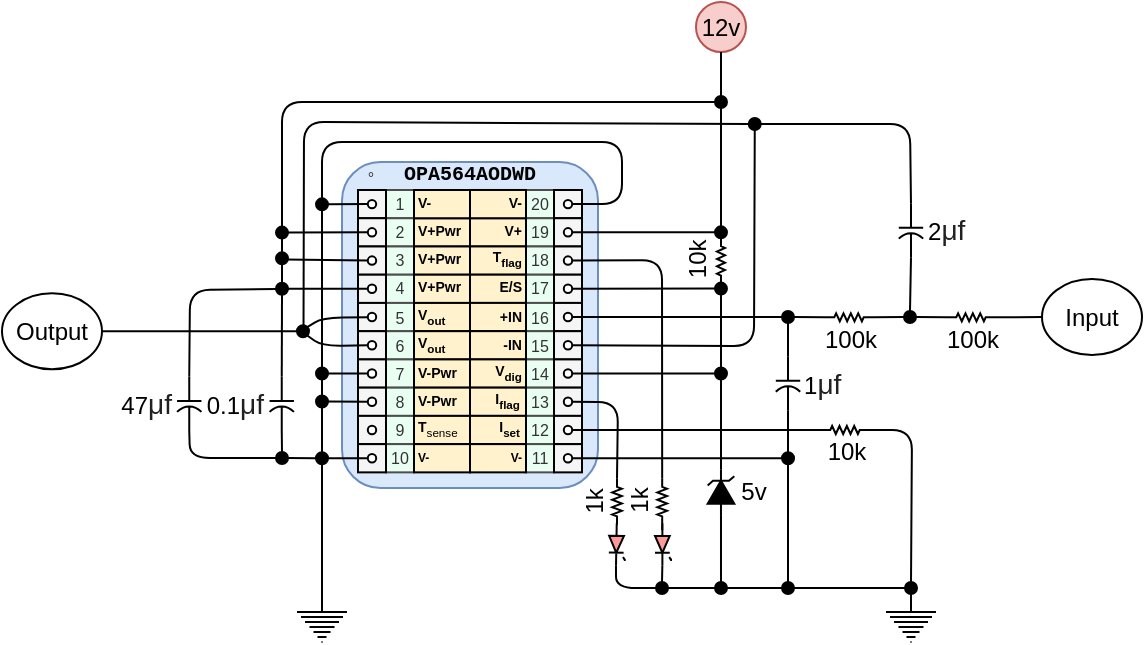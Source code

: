 <mxfile version="14.6.13" type="device"><diagram id="AmOtpBpn04vP_UrOHy-E" name="Page-1"><mxGraphModel dx="-375" dy="369" grid="1" gridSize="10" guides="1" tooltips="1" connect="1" arrows="1" fold="1" page="1" pageScale="1" pageWidth="1100" pageHeight="850" math="0" shadow="0"><root><mxCell id="0"/><mxCell id="1" parent="0"/><mxCell id="taRTPB22pi_-Q8uU6xPn-1" value="" style="group" vertex="1" connectable="0" parent="1"><mxGeometry x="1490" y="320" width="128" height="163" as="geometry"/></mxCell><mxCell id="taRTPB22pi_-Q8uU6xPn-2" value="&lt;blockquote style=&quot;margin: 0px 0px 0px 40px ; border: none ; padding: 0px ; font-size: 10px&quot;&gt;&lt;/blockquote&gt;&lt;span style=&quot;font-size: 10px&quot;&gt;&lt;div style=&quot;font-size: 10px&quot;&gt;&lt;span style=&quot;font-size: 10px&quot;&gt;OPA564AODWD&lt;/span&gt;&lt;/div&gt;&lt;/span&gt;" style="rounded=1;whiteSpace=wrap;html=1;shadow=0;dashed=0;labelBackgroundColor=none;fontFamily=Courier New;fontSize=10;align=center;strokeColor=#6c8ebf;fillColor=#dae8fc;fontStyle=1;verticalAlign=top;spacingTop=-6;container=0;" vertex="1" parent="taRTPB22pi_-Q8uU6xPn-1"><mxGeometry width="128" height="163" as="geometry"/></mxCell><mxCell id="taRTPB22pi_-Q8uU6xPn-3" value="°" style="rounded=0;whiteSpace=wrap;html=1;strokeColor=none;fillColor=none;fontSize=8;align=center;fontColor=#333333;verticalAlign=bottom;spacingBottom=-2;container=0;" vertex="1" parent="taRTPB22pi_-Q8uU6xPn-1"><mxGeometry width="29" height="14" as="geometry"/></mxCell><mxCell id="taRTPB22pi_-Q8uU6xPn-4" value="20" style="rounded=0;whiteSpace=wrap;html=1;fontSize=8;align=center;container=0;strokeColor=#4D4D4D;fillColor=#E9FFF2;fontColor=#333333;" vertex="1" parent="1"><mxGeometry x="1582" y="333.998" width="14" height="14.118" as="geometry"/></mxCell><mxCell id="taRTPB22pi_-Q8uU6xPn-5" value="19" style="rounded=0;whiteSpace=wrap;html=1;fontSize=8;align=center;container=0;strokeColor=#4D4D4D;fillColor=#E9FFF2;fontColor=#333333;" vertex="1" parent="1"><mxGeometry x="1582" y="348.118" width="14" height="14.118" as="geometry"/></mxCell><mxCell id="taRTPB22pi_-Q8uU6xPn-6" value="18" style="rounded=0;whiteSpace=wrap;html=1;fontSize=8;align=center;container=0;strokeColor=#4D4D4D;fillColor=#E9FFF2;fontColor=#333333;" vertex="1" parent="1"><mxGeometry x="1582" y="362.228" width="14" height="14.118" as="geometry"/></mxCell><mxCell id="taRTPB22pi_-Q8uU6xPn-7" value="17" style="rounded=0;whiteSpace=wrap;html=1;fontSize=8;align=center;container=0;strokeColor=#4D4D4D;fillColor=#E9FFF2;fontColor=#333333;" vertex="1" parent="1"><mxGeometry x="1582" y="376.348" width="14" height="14.118" as="geometry"/></mxCell><mxCell id="taRTPB22pi_-Q8uU6xPn-8" value="16" style="rounded=0;whiteSpace=wrap;html=1;fontSize=8;align=center;container=0;strokeColor=#4D4D4D;fillColor=#E9FFF2;fontColor=#333333;" vertex="1" parent="1"><mxGeometry x="1582" y="390.468" width="14" height="14.118" as="geometry"/></mxCell><mxCell id="taRTPB22pi_-Q8uU6xPn-9" value="15" style="rounded=0;whiteSpace=wrap;html=1;fontSize=8;align=center;container=0;strokeColor=#4D4D4D;fillColor=#E9FFF2;fontColor=#333333;" vertex="1" parent="1"><mxGeometry x="1582" y="404.588" width="14" height="14.118" as="geometry"/></mxCell><mxCell id="taRTPB22pi_-Q8uU6xPn-10" value="14" style="rounded=0;whiteSpace=wrap;html=1;fontSize=8;align=center;container=0;strokeColor=#4D4D4D;fillColor=#E9FFF2;fontColor=#333333;" vertex="1" parent="1"><mxGeometry x="1582" y="418.708" width="14" height="14.118" as="geometry"/></mxCell><mxCell id="taRTPB22pi_-Q8uU6xPn-11" value="13" style="rounded=0;whiteSpace=wrap;html=1;fontSize=8;align=center;container=0;strokeColor=#4D4D4D;fillColor=#E9FFF2;fontColor=#333333;" vertex="1" parent="1"><mxGeometry x="1582" y="432.828" width="14" height="14.118" as="geometry"/></mxCell><mxCell id="taRTPB22pi_-Q8uU6xPn-12" value="12" style="rounded=0;whiteSpace=wrap;html=1;fontSize=8;align=center;container=0;strokeColor=#4D4D4D;fillColor=#E9FFF2;fontColor=#333333;" vertex="1" parent="1"><mxGeometry x="1582" y="446.938" width="14" height="14.118" as="geometry"/></mxCell><mxCell id="taRTPB22pi_-Q8uU6xPn-13" value="11" style="rounded=0;whiteSpace=wrap;html=1;fontSize=8;align=center;container=0;strokeColor=#4D4D4D;fillColor=#E9FFF2;fontColor=#333333;" vertex="1" parent="1"><mxGeometry x="1582" y="461.058" width="14" height="14.118" as="geometry"/></mxCell><mxCell id="taRTPB22pi_-Q8uU6xPn-14" value="1" style="rounded=0;whiteSpace=wrap;html=1;fontSize=8;align=center;container=0;strokeColor=#4D4D4D;fillColor=#E9FFF2;fontColor=#333333;" vertex="1" parent="1"><mxGeometry x="1512" y="333.998" width="14" height="14.118" as="geometry"/></mxCell><mxCell id="taRTPB22pi_-Q8uU6xPn-15" value="2" style="rounded=0;whiteSpace=wrap;html=1;fontSize=8;align=center;container=0;strokeColor=#4D4D4D;fillColor=#E9FFF2;fontColor=#333333;" vertex="1" parent="1"><mxGeometry x="1512" y="348.118" width="14" height="14.118" as="geometry"/></mxCell><mxCell id="taRTPB22pi_-Q8uU6xPn-16" value="3" style="rounded=0;whiteSpace=wrap;html=1;fontSize=8;align=center;container=0;strokeColor=#4D4D4D;fillColor=#E9FFF2;fontColor=#333333;" vertex="1" parent="1"><mxGeometry x="1512" y="362.228" width="14" height="14.118" as="geometry"/></mxCell><mxCell id="taRTPB22pi_-Q8uU6xPn-17" value="4" style="rounded=0;whiteSpace=wrap;html=1;fontSize=8;align=center;container=0;strokeColor=#4D4D4D;fillColor=#E9FFF2;fontColor=#333333;" vertex="1" parent="1"><mxGeometry x="1512" y="376.348" width="14" height="14.118" as="geometry"/></mxCell><mxCell id="taRTPB22pi_-Q8uU6xPn-18" value="5" style="rounded=0;whiteSpace=wrap;html=1;fontSize=8;align=center;container=0;strokeColor=#4D4D4D;fillColor=#E9FFF2;fontColor=#333333;" vertex="1" parent="1"><mxGeometry x="1512" y="390.468" width="14" height="14.118" as="geometry"/></mxCell><mxCell id="taRTPB22pi_-Q8uU6xPn-19" value="6" style="rounded=0;whiteSpace=wrap;html=1;fontSize=8;align=center;container=0;strokeColor=#4D4D4D;fillColor=#E9FFF2;fontColor=#333333;" vertex="1" parent="1"><mxGeometry x="1512" y="404.588" width="14" height="14.118" as="geometry"/></mxCell><mxCell id="taRTPB22pi_-Q8uU6xPn-20" value="7" style="rounded=0;whiteSpace=wrap;html=1;fontSize=8;align=center;container=0;strokeColor=#4D4D4D;fillColor=#E9FFF2;fontColor=#333333;" vertex="1" parent="1"><mxGeometry x="1512" y="418.708" width="14" height="14.118" as="geometry"/></mxCell><mxCell id="taRTPB22pi_-Q8uU6xPn-21" value="8" style="rounded=0;whiteSpace=wrap;html=1;fontSize=8;align=center;container=0;strokeColor=#4D4D4D;fillColor=#E9FFF2;fontColor=#333333;" vertex="1" parent="1"><mxGeometry x="1512" y="432.828" width="14" height="14.118" as="geometry"/></mxCell><mxCell id="taRTPB22pi_-Q8uU6xPn-22" value="9" style="rounded=0;whiteSpace=wrap;html=1;fontSize=8;align=center;container=0;strokeColor=#4D4D4D;fillColor=#E9FFF2;fontColor=#333333;" vertex="1" parent="1"><mxGeometry x="1512" y="446.938" width="14" height="14.118" as="geometry"/></mxCell><mxCell id="taRTPB22pi_-Q8uU6xPn-23" value="10" style="rounded=0;whiteSpace=wrap;html=1;fontSize=8;align=center;container=0;strokeColor=#4D4D4D;fillColor=#E9FFF2;fontColor=#333333;" vertex="1" parent="1"><mxGeometry x="1512" y="461.058" width="14" height="14.118" as="geometry"/></mxCell><mxCell id="taRTPB22pi_-Q8uU6xPn-24" value="" style="rounded=0;whiteSpace=wrap;html=1;strokeColor=#000000;fillColor=#f5f5f5;fontSize=7;align=center;fontColor=#333333;container=0;" vertex="1" parent="1"><mxGeometry x="1596" y="333.998" width="14" height="14.118" as="geometry"/></mxCell><mxCell id="taRTPB22pi_-Q8uU6xPn-25" value="" style="verticalLabelPosition=bottom;shadow=0;dashed=0;align=center;html=1;verticalAlign=top;strokeWidth=1;shape=ellipse;fontSize=7;container=0;" vertex="1" parent="1"><mxGeometry x="1600.9" y="338.939" width="4.2" height="4.235" as="geometry"/></mxCell><mxCell id="taRTPB22pi_-Q8uU6xPn-26" value="" style="rounded=0;whiteSpace=wrap;html=1;strokeColor=#000000;fillColor=#f5f5f5;fontSize=7;align=center;fontColor=#333333;container=0;" vertex="1" parent="1"><mxGeometry x="1596" y="348.115" width="14" height="14.118" as="geometry"/></mxCell><mxCell id="taRTPB22pi_-Q8uU6xPn-126" style="edgeStyle=none;rounded=1;orthogonalLoop=1;jettySize=auto;html=1;endArrow=none;endFill=0;entryX=0;entryY=0.5;entryDx=0;entryDy=0;" edge="1" parent="1" source="taRTPB22pi_-Q8uU6xPn-27" target="taRTPB22pi_-Q8uU6xPn-133"><mxGeometry relative="1" as="geometry"><mxPoint x="1640" y="355.174" as="targetPoint"/></mxGeometry></mxCell><mxCell id="taRTPB22pi_-Q8uU6xPn-27" value="" style="verticalLabelPosition=bottom;shadow=0;dashed=0;align=center;html=1;verticalAlign=top;strokeWidth=1;shape=ellipse;fontSize=7;container=0;" vertex="1" parent="1"><mxGeometry x="1600.9" y="353.056" width="4.2" height="4.235" as="geometry"/></mxCell><mxCell id="taRTPB22pi_-Q8uU6xPn-28" value="" style="rounded=0;whiteSpace=wrap;html=1;strokeColor=#000000;fillColor=#f5f5f5;fontSize=7;align=center;fontColor=#333333;container=0;" vertex="1" parent="1"><mxGeometry x="1596" y="362.233" width="14" height="14.118" as="geometry"/></mxCell><mxCell id="taRTPB22pi_-Q8uU6xPn-29" value="" style="verticalLabelPosition=bottom;shadow=0;dashed=0;align=center;html=1;verticalAlign=top;strokeWidth=1;shape=ellipse;fontSize=7;container=0;" vertex="1" parent="1"><mxGeometry x="1600.9" y="367.174" width="4.2" height="4.235" as="geometry"/></mxCell><mxCell id="taRTPB22pi_-Q8uU6xPn-30" value="" style="rounded=0;whiteSpace=wrap;html=1;strokeColor=#000000;fillColor=#f5f5f5;fontSize=7;align=center;fontColor=#333333;container=0;" vertex="1" parent="1"><mxGeometry x="1596" y="376.351" width="14" height="14.118" as="geometry"/></mxCell><mxCell id="taRTPB22pi_-Q8uU6xPn-31" value="" style="verticalLabelPosition=bottom;shadow=0;dashed=0;align=center;html=1;verticalAlign=top;strokeWidth=1;shape=ellipse;fontSize=7;container=0;" vertex="1" parent="1"><mxGeometry x="1600.9" y="381.292" width="4.2" height="4.235" as="geometry"/></mxCell><mxCell id="taRTPB22pi_-Q8uU6xPn-32" value="" style="rounded=0;whiteSpace=wrap;html=1;strokeColor=#000000;fillColor=#f5f5f5;fontSize=7;align=center;fontColor=#333333;container=0;" vertex="1" parent="1"><mxGeometry x="1596" y="390.468" width="14" height="14.118" as="geometry"/></mxCell><mxCell id="taRTPB22pi_-Q8uU6xPn-33" value="" style="verticalLabelPosition=bottom;shadow=0;dashed=0;align=center;html=1;verticalAlign=top;strokeWidth=1;shape=ellipse;fontSize=7;container=0;" vertex="1" parent="1"><mxGeometry x="1600.9" y="395.409" width="4.2" height="4.235" as="geometry"/></mxCell><mxCell id="taRTPB22pi_-Q8uU6xPn-34" value="" style="rounded=0;whiteSpace=wrap;html=1;strokeColor=#000000;fillColor=#f5f5f5;fontSize=7;align=center;fontColor=#333333;container=0;" vertex="1" parent="1"><mxGeometry x="1596" y="404.586" width="14" height="14.118" as="geometry"/></mxCell><mxCell id="taRTPB22pi_-Q8uU6xPn-35" value="" style="verticalLabelPosition=bottom;shadow=0;dashed=0;align=center;html=1;verticalAlign=top;strokeWidth=1;shape=ellipse;fontSize=7;container=0;" vertex="1" parent="1"><mxGeometry x="1600.9" y="409.527" width="4.2" height="4.235" as="geometry"/></mxCell><mxCell id="taRTPB22pi_-Q8uU6xPn-36" value="" style="rounded=0;whiteSpace=wrap;html=1;strokeColor=#000000;fillColor=#fff2cc;fontSize=7;align=center;container=0;" vertex="1" parent="1"><mxGeometry x="1526" y="348.115" width="28" height="14.118" as="geometry"/></mxCell><mxCell id="taRTPB22pi_-Q8uU6xPn-37" value="" style="rounded=0;whiteSpace=wrap;html=1;strokeColor=#000000;fillColor=#fff2cc;fontSize=7;align=center;container=0;" vertex="1" parent="1"><mxGeometry x="1526" y="362.233" width="28" height="14.118" as="geometry"/></mxCell><mxCell id="taRTPB22pi_-Q8uU6xPn-38" value="" style="rounded=0;whiteSpace=wrap;html=1;strokeColor=#000000;fillColor=#fff2cc;fontSize=7;align=center;container=0;" vertex="1" parent="1"><mxGeometry x="1526" y="376.351" width="28" height="14.118" as="geometry"/></mxCell><mxCell id="taRTPB22pi_-Q8uU6xPn-39" value="" style="rounded=0;whiteSpace=wrap;html=1;strokeColor=#000000;fillColor=#fff2cc;fontSize=7;align=center;container=0;" vertex="1" parent="1"><mxGeometry x="1526" y="390.468" width="28" height="14.118" as="geometry"/></mxCell><mxCell id="taRTPB22pi_-Q8uU6xPn-40" value="" style="rounded=0;whiteSpace=wrap;html=1;strokeColor=#000000;fillColor=#fff2cc;fontSize=7;align=center;container=0;" vertex="1" parent="1"><mxGeometry x="1526" y="404.586" width="28" height="14.118" as="geometry"/></mxCell><mxCell id="taRTPB22pi_-Q8uU6xPn-41" value="V+Pwr" style="text;html=1;strokeColor=none;fillColor=none;align=left;verticalAlign=middle;whiteSpace=wrap;rounded=0;fontSize=7;fontStyle=1;container=0;" vertex="1" parent="1"><mxGeometry x="1526" y="348.12" width="28" height="14.12" as="geometry"/></mxCell><mxCell id="taRTPB22pi_-Q8uU6xPn-42" value="V+Pwr" style="text;html=1;strokeColor=none;fillColor=none;align=left;verticalAlign=middle;whiteSpace=wrap;rounded=0;fontSize=7;fontStyle=1;container=0;" vertex="1" parent="1"><mxGeometry x="1526" y="362.23" width="28" height="14.12" as="geometry"/></mxCell><mxCell id="taRTPB22pi_-Q8uU6xPn-43" value="V+Pwr" style="text;html=1;strokeColor=none;fillColor=none;align=left;verticalAlign=middle;whiteSpace=wrap;rounded=0;fontSize=7;fontStyle=1;container=0;" vertex="1" parent="1"><mxGeometry x="1526" y="376.35" width="28" height="14.12" as="geometry"/></mxCell><mxCell id="taRTPB22pi_-Q8uU6xPn-44" value="V&lt;sub&gt;out&lt;/sub&gt;" style="text;html=1;strokeColor=none;fillColor=none;align=left;verticalAlign=middle;whiteSpace=wrap;rounded=0;fontSize=7;fontStyle=1;container=0;" vertex="1" parent="1"><mxGeometry x="1526" y="390.47" width="28" height="14.12" as="geometry"/></mxCell><mxCell id="taRTPB22pi_-Q8uU6xPn-45" value="V&lt;sub&gt;out&lt;/sub&gt;" style="text;html=1;strokeColor=none;fillColor=none;align=left;verticalAlign=middle;whiteSpace=wrap;rounded=0;fontSize=7;fontStyle=1;container=0;" vertex="1" parent="1"><mxGeometry x="1526" y="404.59" width="28" height="14.12" as="geometry"/></mxCell><mxCell id="taRTPB22pi_-Q8uU6xPn-46" value="" style="rounded=0;whiteSpace=wrap;html=1;strokeColor=#000000;fillColor=#f5f5f5;fontSize=7;align=center;fontColor=#333333;container=0;" vertex="1" parent="1"><mxGeometry x="1596" y="418.708" width="14" height="14.118" as="geometry"/></mxCell><mxCell id="taRTPB22pi_-Q8uU6xPn-47" value="" style="verticalLabelPosition=bottom;shadow=0;dashed=0;align=center;html=1;verticalAlign=top;strokeWidth=1;shape=ellipse;fontSize=7;container=0;" vertex="1" parent="1"><mxGeometry x="1600.9" y="423.649" width="4.2" height="4.235" as="geometry"/></mxCell><mxCell id="taRTPB22pi_-Q8uU6xPn-48" value="" style="rounded=0;whiteSpace=wrap;html=1;strokeColor=#000000;fillColor=#f5f5f5;fontSize=7;align=center;fontColor=#333333;container=0;" vertex="1" parent="1"><mxGeometry x="1596" y="432.825" width="14" height="14.118" as="geometry"/></mxCell><mxCell id="taRTPB22pi_-Q8uU6xPn-49" value="" style="verticalLabelPosition=bottom;shadow=0;dashed=0;align=center;html=1;verticalAlign=top;strokeWidth=1;shape=ellipse;fontSize=7;container=0;" vertex="1" parent="1"><mxGeometry x="1600.9" y="437.766" width="4.2" height="4.235" as="geometry"/></mxCell><mxCell id="taRTPB22pi_-Q8uU6xPn-50" value="" style="rounded=0;whiteSpace=wrap;html=1;strokeColor=#000000;fillColor=#f5f5f5;fontSize=7;align=center;fontColor=#333333;container=0;" vertex="1" parent="1"><mxGeometry x="1596" y="446.943" width="14" height="14.118" as="geometry"/></mxCell><mxCell id="taRTPB22pi_-Q8uU6xPn-51" value="" style="verticalLabelPosition=bottom;shadow=0;dashed=0;align=center;html=1;verticalAlign=top;strokeWidth=1;shape=ellipse;fontSize=7;container=0;" vertex="1" parent="1"><mxGeometry x="1600.9" y="451.884" width="4.2" height="4.235" as="geometry"/></mxCell><mxCell id="taRTPB22pi_-Q8uU6xPn-52" value="" style="rounded=0;whiteSpace=wrap;html=1;strokeColor=#000000;fillColor=#f5f5f5;fontSize=7;align=center;fontColor=#333333;container=0;" vertex="1" parent="1"><mxGeometry x="1596" y="461.061" width="14" height="14.118" as="geometry"/></mxCell><mxCell id="taRTPB22pi_-Q8uU6xPn-155" style="edgeStyle=none;rounded=1;orthogonalLoop=1;jettySize=auto;html=1;endArrow=none;endFill=0;entryX=0;entryY=0.5;entryDx=0;entryDy=0;" edge="1" parent="1" source="taRTPB22pi_-Q8uU6xPn-53" target="taRTPB22pi_-Q8uU6xPn-156"><mxGeometry relative="1" as="geometry"><mxPoint x="1660" y="468.119" as="targetPoint"/></mxGeometry></mxCell><mxCell id="taRTPB22pi_-Q8uU6xPn-53" value="" style="verticalLabelPosition=bottom;shadow=0;dashed=0;align=center;html=1;verticalAlign=top;strokeWidth=1;shape=ellipse;fontSize=7;container=0;" vertex="1" parent="1"><mxGeometry x="1600.9" y="466.002" width="4.2" height="4.235" as="geometry"/></mxCell><mxCell id="taRTPB22pi_-Q8uU6xPn-54" value="" style="rounded=0;whiteSpace=wrap;html=1;strokeColor=#000000;fillColor=#fff2cc;fontSize=7;align=center;container=0;" vertex="1" parent="1"><mxGeometry x="1526" y="418.708" width="28" height="14.118" as="geometry"/></mxCell><mxCell id="taRTPB22pi_-Q8uU6xPn-55" value="" style="rounded=0;whiteSpace=wrap;html=1;strokeColor=#000000;fillColor=#fff2cc;fontSize=7;align=center;container=0;" vertex="1" parent="1"><mxGeometry x="1526" y="432.825" width="28" height="14.118" as="geometry"/></mxCell><mxCell id="taRTPB22pi_-Q8uU6xPn-56" value="" style="rounded=0;whiteSpace=wrap;html=1;strokeColor=#000000;fillColor=#fff2cc;fontSize=7;align=center;container=0;" vertex="1" parent="1"><mxGeometry x="1526" y="446.943" width="28" height="14.118" as="geometry"/></mxCell><mxCell id="taRTPB22pi_-Q8uU6xPn-57" value="" style="rounded=0;whiteSpace=wrap;html=1;strokeColor=#000000;fillColor=#fff2cc;fontSize=7;align=center;container=0;" vertex="1" parent="1"><mxGeometry x="1526" y="461.061" width="28" height="14.118" as="geometry"/></mxCell><mxCell id="taRTPB22pi_-Q8uU6xPn-58" value="V-Pwr" style="text;html=1;strokeColor=none;fillColor=none;align=left;verticalAlign=middle;whiteSpace=wrap;rounded=0;fontSize=7;fontStyle=1;container=0;" vertex="1" parent="1"><mxGeometry x="1526" y="418.71" width="28" height="14.12" as="geometry"/></mxCell><mxCell id="taRTPB22pi_-Q8uU6xPn-59" value="V-Pwr" style="text;html=1;strokeColor=none;fillColor=none;align=left;verticalAlign=middle;whiteSpace=wrap;rounded=0;fontSize=7;fontStyle=1;container=0;" vertex="1" parent="1"><mxGeometry x="1526" y="432.83" width="27" height="14.12" as="geometry"/></mxCell><mxCell id="taRTPB22pi_-Q8uU6xPn-60" value="T&lt;span style=&quot;font-weight: normal&quot;&gt;&lt;sub&gt;sense&lt;/sub&gt;&lt;/span&gt;" style="text;html=1;strokeColor=none;fillColor=none;align=left;verticalAlign=middle;whiteSpace=wrap;rounded=0;fontSize=7;fontStyle=1;container=0;" vertex="1" parent="1"><mxGeometry x="1526" y="446.94" width="27" height="14.12" as="geometry"/></mxCell><mxCell id="taRTPB22pi_-Q8uU6xPn-61" value="V-" style="text;html=1;strokeColor=none;fillColor=none;align=left;verticalAlign=middle;whiteSpace=wrap;rounded=0;fontSize=6;fontStyle=1;container=0;" vertex="1" parent="1"><mxGeometry x="1526" y="461.06" width="28" height="14.12" as="geometry"/></mxCell><mxCell id="taRTPB22pi_-Q8uU6xPn-62" value="" style="rounded=0;whiteSpace=wrap;html=1;strokeColor=#000000;fillColor=#fff2cc;fontSize=7;align=center;container=0;" vertex="1" parent="1"><mxGeometry x="1526" y="333.998" width="28" height="14.118" as="geometry"/></mxCell><mxCell id="taRTPB22pi_-Q8uU6xPn-63" value="V-" style="text;html=1;strokeColor=none;fillColor=none;align=left;verticalAlign=middle;whiteSpace=wrap;rounded=0;fontSize=7;fontStyle=1;container=0;" vertex="1" parent="1"><mxGeometry x="1526" y="334" width="28" height="14.12" as="geometry"/></mxCell><mxCell id="taRTPB22pi_-Q8uU6xPn-64" value="" style="rounded=0;whiteSpace=wrap;html=1;strokeColor=#000000;fillColor=#f5f5f5;fontSize=7;align=center;fontColor=#333333;container=0;" vertex="1" parent="1"><mxGeometry x="1498" y="333.998" width="14" height="14.118" as="geometry"/></mxCell><mxCell id="taRTPB22pi_-Q8uU6xPn-65" value="" style="verticalLabelPosition=bottom;shadow=0;dashed=0;align=center;html=1;verticalAlign=top;strokeWidth=1;shape=ellipse;fontSize=7;container=0;" vertex="1" parent="1"><mxGeometry x="1502.9" y="338.939" width="4.2" height="4.235" as="geometry"/></mxCell><mxCell id="taRTPB22pi_-Q8uU6xPn-66" value="" style="rounded=0;whiteSpace=wrap;html=1;strokeColor=#000000;fillColor=#f5f5f5;fontSize=7;align=center;fontColor=#333333;container=0;" vertex="1" parent="1"><mxGeometry x="1498" y="348.115" width="14" height="14.118" as="geometry"/></mxCell><mxCell id="taRTPB22pi_-Q8uU6xPn-170" style="edgeStyle=none;rounded=1;orthogonalLoop=1;jettySize=auto;html=1;endArrow=none;endFill=0;entryX=1;entryY=0.5;entryDx=0;entryDy=0;" edge="1" parent="1" source="taRTPB22pi_-Q8uU6xPn-67" target="taRTPB22pi_-Q8uU6xPn-172"><mxGeometry relative="1" as="geometry"><mxPoint x="1470" y="355" as="targetPoint"/></mxGeometry></mxCell><mxCell id="taRTPB22pi_-Q8uU6xPn-67" value="" style="verticalLabelPosition=bottom;shadow=0;dashed=0;align=center;html=1;verticalAlign=top;strokeWidth=1;shape=ellipse;fontSize=7;container=0;" vertex="1" parent="1"><mxGeometry x="1502.9" y="353.056" width="4.2" height="4.235" as="geometry"/></mxCell><mxCell id="taRTPB22pi_-Q8uU6xPn-68" value="" style="rounded=0;whiteSpace=wrap;html=1;strokeColor=#000000;fillColor=#f5f5f5;fontSize=7;align=center;fontColor=#333333;container=0;" vertex="1" parent="1"><mxGeometry x="1498" y="362.233" width="14" height="14.118" as="geometry"/></mxCell><mxCell id="taRTPB22pi_-Q8uU6xPn-168" style="edgeStyle=none;rounded=1;orthogonalLoop=1;jettySize=auto;html=1;entryX=0.77;entryY=0.59;entryDx=0;entryDy=0;entryPerimeter=0;endArrow=none;endFill=0;" edge="1" parent="1" source="taRTPB22pi_-Q8uU6xPn-69" target="taRTPB22pi_-Q8uU6xPn-167"><mxGeometry relative="1" as="geometry"/></mxCell><mxCell id="taRTPB22pi_-Q8uU6xPn-69" value="" style="verticalLabelPosition=bottom;shadow=0;dashed=0;align=center;html=1;verticalAlign=top;strokeWidth=1;shape=ellipse;fontSize=7;container=0;" vertex="1" parent="1"><mxGeometry x="1502.9" y="367.174" width="4.2" height="4.235" as="geometry"/></mxCell><mxCell id="taRTPB22pi_-Q8uU6xPn-70" value="" style="rounded=0;whiteSpace=wrap;html=1;strokeColor=#000000;fillColor=#f5f5f5;fontSize=7;align=center;fontColor=#333333;container=0;" vertex="1" parent="1"><mxGeometry x="1498" y="376.351" width="14" height="14.118" as="geometry"/></mxCell><mxCell id="taRTPB22pi_-Q8uU6xPn-192" style="edgeStyle=none;rounded=1;orthogonalLoop=1;jettySize=auto;html=1;entryX=1;entryY=0.5;entryDx=0;entryDy=0;endArrow=none;endFill=0;" edge="1" parent="1" source="taRTPB22pi_-Q8uU6xPn-71" target="taRTPB22pi_-Q8uU6xPn-190"><mxGeometry relative="1" as="geometry"/></mxCell><mxCell id="taRTPB22pi_-Q8uU6xPn-71" value="" style="verticalLabelPosition=bottom;shadow=0;dashed=0;align=center;html=1;verticalAlign=top;strokeWidth=1;shape=ellipse;fontSize=7;container=0;" vertex="1" parent="1"><mxGeometry x="1502.9" y="381.292" width="4.2" height="4.235" as="geometry"/></mxCell><mxCell id="taRTPB22pi_-Q8uU6xPn-72" value="" style="rounded=0;whiteSpace=wrap;html=1;strokeColor=#000000;fillColor=#f5f5f5;fontSize=7;align=center;fontColor=#333333;container=0;" vertex="1" parent="1"><mxGeometry x="1498" y="390.468" width="14" height="14.118" as="geometry"/></mxCell><mxCell id="taRTPB22pi_-Q8uU6xPn-144" style="edgeStyle=none;rounded=1;orthogonalLoop=1;jettySize=auto;html=1;entryX=1;entryY=0;entryDx=0;entryDy=0;endArrow=none;endFill=0;" edge="1" parent="1" source="taRTPB22pi_-Q8uU6xPn-73" target="taRTPB22pi_-Q8uU6xPn-143"><mxGeometry relative="1" as="geometry"><mxPoint x="1473.5" y="397.52" as="targetPoint"/><Array as="points"><mxPoint x="1480" y="398"/></Array></mxGeometry></mxCell><mxCell id="taRTPB22pi_-Q8uU6xPn-73" value="" style="verticalLabelPosition=bottom;shadow=0;dashed=0;align=center;html=1;verticalAlign=top;strokeWidth=1;shape=ellipse;fontSize=7;container=0;" vertex="1" parent="1"><mxGeometry x="1502.9" y="395.409" width="4.2" height="4.235" as="geometry"/></mxCell><mxCell id="taRTPB22pi_-Q8uU6xPn-74" value="" style="rounded=0;whiteSpace=wrap;html=1;strokeColor=#000000;fillColor=#f5f5f5;fontSize=7;align=center;fontColor=#333333;container=0;" vertex="1" parent="1"><mxGeometry x="1498" y="404.586" width="14" height="14.118" as="geometry"/></mxCell><mxCell id="taRTPB22pi_-Q8uU6xPn-75" value="" style="verticalLabelPosition=bottom;shadow=0;dashed=0;align=center;html=1;verticalAlign=top;strokeWidth=1;shape=ellipse;fontSize=7;container=0;" vertex="1" parent="1"><mxGeometry x="1502.9" y="409.527" width="4.2" height="4.235" as="geometry"/></mxCell><mxCell id="taRTPB22pi_-Q8uU6xPn-76" value="" style="rounded=0;whiteSpace=wrap;html=1;strokeColor=#000000;fillColor=#f5f5f5;fontSize=7;align=center;fontColor=#333333;container=0;" vertex="1" parent="1"><mxGeometry x="1498" y="418.708" width="14" height="14.118" as="geometry"/></mxCell><mxCell id="taRTPB22pi_-Q8uU6xPn-77" value="" style="verticalLabelPosition=bottom;shadow=0;dashed=0;align=center;html=1;verticalAlign=top;strokeWidth=1;shape=ellipse;fontSize=7;container=0;" vertex="1" parent="1"><mxGeometry x="1502.9" y="423.649" width="4.2" height="4.235" as="geometry"/></mxCell><mxCell id="taRTPB22pi_-Q8uU6xPn-78" value="" style="rounded=0;whiteSpace=wrap;html=1;strokeColor=#000000;fillColor=#f5f5f5;fontSize=7;align=center;fontColor=#333333;container=0;" vertex="1" parent="1"><mxGeometry x="1498" y="432.825" width="14" height="14.118" as="geometry"/></mxCell><mxCell id="taRTPB22pi_-Q8uU6xPn-79" value="" style="verticalLabelPosition=bottom;shadow=0;dashed=0;align=center;html=1;verticalAlign=top;strokeWidth=1;shape=ellipse;fontSize=7;container=0;" vertex="1" parent="1"><mxGeometry x="1502.9" y="437.766" width="4.2" height="4.235" as="geometry"/></mxCell><mxCell id="taRTPB22pi_-Q8uU6xPn-80" value="" style="rounded=0;whiteSpace=wrap;html=1;strokeColor=#000000;fillColor=#f5f5f5;fontSize=7;align=center;fontColor=#333333;container=0;" vertex="1" parent="1"><mxGeometry x="1498" y="446.943" width="14" height="14.118" as="geometry"/></mxCell><mxCell id="taRTPB22pi_-Q8uU6xPn-81" value="" style="verticalLabelPosition=bottom;shadow=0;dashed=0;align=center;html=1;verticalAlign=top;strokeWidth=1;shape=ellipse;fontSize=7;container=0;" vertex="1" parent="1"><mxGeometry x="1502.9" y="451.884" width="4.2" height="4.235" as="geometry"/></mxCell><mxCell id="taRTPB22pi_-Q8uU6xPn-82" value="" style="rounded=0;whiteSpace=wrap;html=1;strokeColor=#000000;fillColor=#f5f5f5;fontSize=7;align=center;fontColor=#333333;container=0;" vertex="1" parent="1"><mxGeometry x="1498" y="461.061" width="14" height="14.118" as="geometry"/></mxCell><mxCell id="taRTPB22pi_-Q8uU6xPn-83" value="" style="verticalLabelPosition=bottom;shadow=0;dashed=0;align=center;html=1;verticalAlign=top;strokeWidth=1;shape=ellipse;fontSize=7;container=0;" vertex="1" parent="1"><mxGeometry x="1502.9" y="466.002" width="4.2" height="4.235" as="geometry"/></mxCell><mxCell id="taRTPB22pi_-Q8uU6xPn-84" value="" style="rounded=0;whiteSpace=wrap;html=1;strokeColor=#000000;fillColor=#fff2cc;fontSize=7;align=right;container=0;" vertex="1" parent="1"><mxGeometry x="1554" y="348.108" width="28" height="14.118" as="geometry"/></mxCell><mxCell id="taRTPB22pi_-Q8uU6xPn-85" value="" style="rounded=0;whiteSpace=wrap;html=1;strokeColor=#000000;fillColor=#fff2cc;fontSize=7;align=right;container=0;" vertex="1" parent="1"><mxGeometry x="1554" y="362.225" width="28" height="14.118" as="geometry"/></mxCell><mxCell id="taRTPB22pi_-Q8uU6xPn-86" value="" style="rounded=0;whiteSpace=wrap;html=1;strokeColor=#000000;fillColor=#fff2cc;fontSize=7;align=right;container=0;" vertex="1" parent="1"><mxGeometry x="1554" y="376.343" width="28" height="14.118" as="geometry"/></mxCell><mxCell id="taRTPB22pi_-Q8uU6xPn-87" value="" style="rounded=0;whiteSpace=wrap;html=1;strokeColor=#000000;fillColor=#fff2cc;fontSize=7;align=right;container=0;" vertex="1" parent="1"><mxGeometry x="1554" y="390.461" width="28" height="14.118" as="geometry"/></mxCell><mxCell id="taRTPB22pi_-Q8uU6xPn-88" value="" style="rounded=0;whiteSpace=wrap;html=1;strokeColor=#000000;fillColor=#fff2cc;fontSize=7;align=right;container=0;" vertex="1" parent="1"><mxGeometry x="1554" y="404.578" width="28" height="14.118" as="geometry"/></mxCell><mxCell id="taRTPB22pi_-Q8uU6xPn-89" value="V+" style="text;html=1;strokeColor=none;fillColor=none;align=right;verticalAlign=middle;whiteSpace=wrap;rounded=0;fontSize=7;fontStyle=1;container=0;" vertex="1" parent="1"><mxGeometry x="1554" y="348.112" width="28" height="14.12" as="geometry"/></mxCell><mxCell id="taRTPB22pi_-Q8uU6xPn-90" value="T&lt;sub&gt;flag&lt;/sub&gt;" style="text;html=1;strokeColor=none;fillColor=none;align=right;verticalAlign=middle;whiteSpace=wrap;rounded=0;fontSize=7;fontStyle=1;container=0;" vertex="1" parent="1"><mxGeometry x="1554" y="362.222" width="28" height="14.12" as="geometry"/></mxCell><mxCell id="taRTPB22pi_-Q8uU6xPn-91" value="E/S" style="text;html=1;strokeColor=none;fillColor=none;align=right;verticalAlign=middle;whiteSpace=wrap;rounded=0;fontSize=7;fontStyle=1;container=0;" vertex="1" parent="1"><mxGeometry x="1554" y="376.342" width="28" height="14.12" as="geometry"/></mxCell><mxCell id="taRTPB22pi_-Q8uU6xPn-92" value="+IN" style="text;html=1;strokeColor=none;fillColor=none;align=right;verticalAlign=middle;whiteSpace=wrap;rounded=0;fontSize=7;fontStyle=1;container=0;" vertex="1" parent="1"><mxGeometry x="1554" y="390.462" width="28" height="14.12" as="geometry"/></mxCell><mxCell id="taRTPB22pi_-Q8uU6xPn-93" value="-IN" style="text;html=1;strokeColor=none;fillColor=none;align=right;verticalAlign=middle;whiteSpace=wrap;rounded=0;fontSize=7;fontStyle=1;container=0;" vertex="1" parent="1"><mxGeometry x="1554" y="404.582" width="28" height="14.12" as="geometry"/></mxCell><mxCell id="taRTPB22pi_-Q8uU6xPn-94" value="" style="rounded=0;whiteSpace=wrap;html=1;strokeColor=#000000;fillColor=#fff2cc;fontSize=7;align=right;container=0;" vertex="1" parent="1"><mxGeometry x="1554" y="418.7" width="28" height="14.118" as="geometry"/></mxCell><mxCell id="taRTPB22pi_-Q8uU6xPn-95" value="" style="rounded=0;whiteSpace=wrap;html=1;strokeColor=#000000;fillColor=#fff2cc;fontSize=7;align=right;container=0;" vertex="1" parent="1"><mxGeometry x="1554" y="432.818" width="28" height="14.118" as="geometry"/></mxCell><mxCell id="taRTPB22pi_-Q8uU6xPn-96" value="" style="rounded=0;whiteSpace=wrap;html=1;strokeColor=#000000;fillColor=#fff2cc;fontSize=7;align=right;container=0;" vertex="1" parent="1"><mxGeometry x="1554" y="446.935" width="28" height="14.118" as="geometry"/></mxCell><mxCell id="taRTPB22pi_-Q8uU6xPn-97" value="" style="rounded=0;whiteSpace=wrap;html=1;strokeColor=#000000;fillColor=#fff2cc;fontSize=7;align=right;container=0;" vertex="1" parent="1"><mxGeometry x="1554" y="461.053" width="28" height="14.118" as="geometry"/></mxCell><mxCell id="taRTPB22pi_-Q8uU6xPn-98" value="V&lt;sub&gt;dig&lt;/sub&gt;" style="text;html=1;strokeColor=none;fillColor=none;align=right;verticalAlign=middle;whiteSpace=wrap;rounded=0;fontSize=7;fontStyle=1;container=0;" vertex="1" parent="1"><mxGeometry x="1554" y="418.702" width="28" height="14.12" as="geometry"/></mxCell><mxCell id="taRTPB22pi_-Q8uU6xPn-99" value="I&lt;sub&gt;flag&lt;/sub&gt;" style="text;html=1;strokeColor=none;fillColor=none;align=right;verticalAlign=middle;whiteSpace=wrap;rounded=0;fontSize=7;fontStyle=1;container=0;" vertex="1" parent="1"><mxGeometry x="1554" y="432.822" width="27" height="14.12" as="geometry"/></mxCell><mxCell id="taRTPB22pi_-Q8uU6xPn-100" value="I&lt;sub&gt;set&lt;/sub&gt;" style="text;html=1;strokeColor=none;fillColor=none;align=right;verticalAlign=middle;whiteSpace=wrap;rounded=0;fontSize=7;fontStyle=1;container=0;" vertex="1" parent="1"><mxGeometry x="1554" y="446.932" width="27" height="14.12" as="geometry"/></mxCell><mxCell id="taRTPB22pi_-Q8uU6xPn-101" value="V-" style="text;html=1;strokeColor=none;fillColor=none;align=right;verticalAlign=middle;whiteSpace=wrap;rounded=0;fontSize=6;fontStyle=1;container=0;" vertex="1" parent="1"><mxGeometry x="1554" y="461.052" width="28" height="14.12" as="geometry"/></mxCell><mxCell id="taRTPB22pi_-Q8uU6xPn-102" value="" style="rounded=0;whiteSpace=wrap;html=1;strokeColor=#000000;fillColor=#fff2cc;fontSize=7;align=right;container=0;" vertex="1" parent="1"><mxGeometry x="1554" y="333.99" width="28" height="14.118" as="geometry"/></mxCell><mxCell id="taRTPB22pi_-Q8uU6xPn-103" value="V-" style="text;html=1;strokeColor=none;fillColor=none;align=right;verticalAlign=middle;whiteSpace=wrap;rounded=0;fontSize=7;fontStyle=1;container=0;" vertex="1" parent="1"><mxGeometry x="1554" y="333.992" width="28" height="14.12" as="geometry"/></mxCell><mxCell id="taRTPB22pi_-Q8uU6xPn-105" style="edgeStyle=orthogonalEdgeStyle;rounded=0;orthogonalLoop=1;jettySize=auto;html=1;entryX=1;entryY=0.5;entryDx=0;entryDy=0;endArrow=none;endFill=0;" edge="1" parent="1" source="taRTPB22pi_-Q8uU6xPn-104" target="taRTPB22pi_-Q8uU6xPn-51"><mxGeometry relative="1" as="geometry"/></mxCell><mxCell id="taRTPB22pi_-Q8uU6xPn-104" value="10k" style="pointerEvents=1;verticalLabelPosition=bottom;shadow=0;dashed=0;align=center;html=1;verticalAlign=top;shape=mxgraph.electrical.resistors.resistor_2;spacingTop=-5;" vertex="1" parent="1"><mxGeometry x="1730" y="452" width="23" height="4" as="geometry"/></mxCell><mxCell id="taRTPB22pi_-Q8uU6xPn-106" value="" style="pointerEvents=1;verticalLabelPosition=bottom;shadow=0;dashed=0;align=center;html=1;verticalAlign=top;shape=mxgraph.electrical.signal_sources.protective_earth;" vertex="1" parent="1"><mxGeometry x="1762" y="540" width="25" height="20" as="geometry"/></mxCell><mxCell id="taRTPB22pi_-Q8uU6xPn-110" style="edgeStyle=none;rounded=1;orthogonalLoop=1;jettySize=auto;html=1;endArrow=none;endFill=0;entryX=1;entryY=0.5;entryDx=0;entryDy=0;startArrow=none;" edge="1" parent="1" source="taRTPB22pi_-Q8uU6xPn-123" target="taRTPB22pi_-Q8uU6xPn-33"><mxGeometry relative="1" as="geometry"><mxPoint x="1630" y="410" as="targetPoint"/></mxGeometry></mxCell><mxCell id="taRTPB22pi_-Q8uU6xPn-108" value="100k" style="pointerEvents=1;verticalLabelPosition=bottom;shadow=0;dashed=0;align=center;html=1;verticalAlign=top;shape=mxgraph.electrical.resistors.resistor_2;spacingTop=-5;" vertex="1" parent="1"><mxGeometry x="1732" y="395.64" width="23" height="4" as="geometry"/></mxCell><mxCell id="taRTPB22pi_-Q8uU6xPn-113" style="edgeStyle=none;rounded=1;orthogonalLoop=1;jettySize=auto;html=1;entryX=1;entryY=0.5;entryDx=0;entryDy=0;endArrow=none;endFill=0;" edge="1" parent="1" source="taRTPB22pi_-Q8uU6xPn-109" target="taRTPB22pi_-Q8uU6xPn-112"><mxGeometry relative="1" as="geometry"/></mxCell><mxCell id="taRTPB22pi_-Q8uU6xPn-109" value="100k" style="pointerEvents=1;verticalLabelPosition=bottom;shadow=0;dashed=0;align=center;html=1;verticalAlign=top;shape=mxgraph.electrical.resistors.resistor_2;spacingTop=-5;" vertex="1" parent="1"><mxGeometry x="1793" y="395.64" width="23" height="4" as="geometry"/></mxCell><mxCell id="taRTPB22pi_-Q8uU6xPn-114" style="edgeStyle=none;rounded=1;orthogonalLoop=1;jettySize=auto;html=1;entryX=1;entryY=0.5;entryDx=0;entryDy=0;entryPerimeter=0;endArrow=none;endFill=0;" edge="1" parent="1" source="taRTPB22pi_-Q8uU6xPn-112" target="taRTPB22pi_-Q8uU6xPn-108"><mxGeometry relative="1" as="geometry"/></mxCell><mxCell id="taRTPB22pi_-Q8uU6xPn-149" style="edgeStyle=none;rounded=1;orthogonalLoop=1;jettySize=auto;html=1;entryX=1;entryY=0.5;entryDx=0;entryDy=0;entryPerimeter=0;endArrow=none;endFill=0;" edge="1" parent="1" source="taRTPB22pi_-Q8uU6xPn-112" target="taRTPB22pi_-Q8uU6xPn-148"><mxGeometry relative="1" as="geometry"/></mxCell><mxCell id="taRTPB22pi_-Q8uU6xPn-112" value="" style="ellipse;whiteSpace=wrap;html=1;aspect=fixed;fillColor=#000000;" vertex="1" parent="1"><mxGeometry x="1771" y="394.52" width="6" height="6" as="geometry"/></mxCell><mxCell id="taRTPB22pi_-Q8uU6xPn-116" style="edgeStyle=none;rounded=1;orthogonalLoop=1;jettySize=auto;html=1;entryX=1;entryY=0.5;entryDx=0;entryDy=0;entryPerimeter=0;endArrow=none;endFill=0;" edge="1" parent="1" source="taRTPB22pi_-Q8uU6xPn-115" target="taRTPB22pi_-Q8uU6xPn-109"><mxGeometry relative="1" as="geometry"/></mxCell><mxCell id="taRTPB22pi_-Q8uU6xPn-115" value="Input" style="ellipse;whiteSpace=wrap;html=1;fillColor=none;" vertex="1" parent="1"><mxGeometry x="1840" y="378.52" width="50" height="38" as="geometry"/></mxCell><mxCell id="taRTPB22pi_-Q8uU6xPn-118" style="edgeStyle=none;rounded=1;orthogonalLoop=1;jettySize=auto;html=1;entryX=1;entryY=0.5;entryDx=0;entryDy=0;entryPerimeter=0;endArrow=none;endFill=0;exitX=0.5;exitY=0;exitDx=0;exitDy=0;" edge="1" parent="1" source="taRTPB22pi_-Q8uU6xPn-208" target="taRTPB22pi_-Q8uU6xPn-104"><mxGeometry relative="1" as="geometry"><mxPoint x="1792.5" y="477.18" as="sourcePoint"/><Array as="points"><mxPoint x="1775" y="454"/></Array></mxGeometry></mxCell><mxCell id="taRTPB22pi_-Q8uU6xPn-119" style="edgeStyle=none;rounded=1;orthogonalLoop=1;jettySize=auto;html=1;entryX=0.5;entryY=1;entryDx=0;entryDy=0;endArrow=none;endFill=0;exitX=0;exitY=0.5;exitDx=0;exitDy=0;exitPerimeter=0;" edge="1" parent="1" source="taRTPB22pi_-Q8uU6xPn-120" target="taRTPB22pi_-Q8uU6xPn-123"><mxGeometry relative="1" as="geometry"/></mxCell><mxCell id="taRTPB22pi_-Q8uU6xPn-120" value="1&lt;span style=&quot;color: rgb(32, 33, 34); font-family: sans-serif; font-size: 14px; background-color: rgb(255, 255, 255);&quot;&gt;μf&lt;/span&gt;" style="pointerEvents=1;verticalLabelPosition=bottom;shadow=0;dashed=0;align=left;html=1;verticalAlign=middle;shape=mxgraph.electrical.capacitors.capacitor_2;fillColor=none;rotation=90;horizontal=0;" vertex="1" parent="1"><mxGeometry x="1699.38" y="424.7" width="27.25" height="12.19" as="geometry"/></mxCell><mxCell id="taRTPB22pi_-Q8uU6xPn-123" value="" style="ellipse;whiteSpace=wrap;html=1;aspect=fixed;fillColor=#000000;" vertex="1" parent="1"><mxGeometry x="1710" y="394.52" width="6" height="6" as="geometry"/></mxCell><mxCell id="taRTPB22pi_-Q8uU6xPn-124" value="" style="edgeStyle=none;rounded=1;orthogonalLoop=1;jettySize=auto;html=1;endArrow=none;endFill=0;entryX=1;entryY=0.5;entryDx=0;entryDy=0;" edge="1" parent="1" source="taRTPB22pi_-Q8uU6xPn-108" target="taRTPB22pi_-Q8uU6xPn-123"><mxGeometry relative="1" as="geometry"><mxPoint x="1675.1" y="397.527" as="targetPoint"/><mxPoint x="1730" y="397.62" as="sourcePoint"/></mxGeometry></mxCell><mxCell id="taRTPB22pi_-Q8uU6xPn-127" value="12v" style="ellipse;whiteSpace=wrap;html=1;aspect=fixed;fillColor=#f8cecc;align=center;strokeColor=#b85450;" vertex="1" parent="1"><mxGeometry x="1666.99" y="240" width="25" height="25" as="geometry"/></mxCell><mxCell id="taRTPB22pi_-Q8uU6xPn-135" style="edgeStyle=none;rounded=1;orthogonalLoop=1;jettySize=auto;html=1;entryX=0.5;entryY=1;entryDx=0;entryDy=0;endArrow=none;endFill=0;" edge="1" parent="1" source="taRTPB22pi_-Q8uU6xPn-129" target="taRTPB22pi_-Q8uU6xPn-132"><mxGeometry relative="1" as="geometry"/></mxCell><mxCell id="taRTPB22pi_-Q8uU6xPn-213" style="edgeStyle=none;rounded=1;orthogonalLoop=1;jettySize=auto;html=1;entryX=0.5;entryY=0;entryDx=0;entryDy=0;endArrow=none;endFill=0;" edge="1" parent="1" source="taRTPB22pi_-Q8uU6xPn-129" target="taRTPB22pi_-Q8uU6xPn-206"><mxGeometry relative="1" as="geometry"/></mxCell><mxCell id="taRTPB22pi_-Q8uU6xPn-129" value="" style="pointerEvents=1;fillColor=#000000;verticalLabelPosition=bottom;shadow=0;dashed=0;align=center;html=1;verticalAlign=top;shape=mxgraph.electrical.diodes.zener_diode_3;rotation=-90;horizontal=1;" vertex="1" parent="1"><mxGeometry x="1668.005" y="478.505" width="22.97" height="13.32" as="geometry"/></mxCell><mxCell id="taRTPB22pi_-Q8uU6xPn-130" value="5v" style="text;html=1;strokeColor=none;fillColor=none;align=center;verticalAlign=middle;whiteSpace=wrap;rounded=0;" vertex="1" parent="1"><mxGeometry x="1680.97" y="475.17" width="30" height="20" as="geometry"/></mxCell><mxCell id="taRTPB22pi_-Q8uU6xPn-136" style="edgeStyle=none;rounded=1;orthogonalLoop=1;jettySize=auto;html=1;entryX=0;entryY=0.5;entryDx=0;entryDy=0;endArrow=none;endFill=0;startArrow=none;entryPerimeter=0;" edge="1" parent="1" source="taRTPB22pi_-Q8uU6xPn-184" target="taRTPB22pi_-Q8uU6xPn-188"><mxGeometry relative="1" as="geometry"/></mxCell><mxCell id="taRTPB22pi_-Q8uU6xPn-142" style="edgeStyle=none;rounded=1;orthogonalLoop=1;jettySize=auto;html=1;entryX=1;entryY=0.5;entryDx=0;entryDy=0;endArrow=none;endFill=0;" edge="1" parent="1" source="taRTPB22pi_-Q8uU6xPn-132" target="taRTPB22pi_-Q8uU6xPn-47"><mxGeometry relative="1" as="geometry"/></mxCell><mxCell id="taRTPB22pi_-Q8uU6xPn-132" value="" style="ellipse;whiteSpace=wrap;html=1;aspect=fixed;fillColor=#000000;" vertex="1" parent="1"><mxGeometry x="1676.49" y="422.76" width="6" height="6" as="geometry"/></mxCell><mxCell id="taRTPB22pi_-Q8uU6xPn-137" style="edgeStyle=none;rounded=1;orthogonalLoop=1;jettySize=auto;html=1;entryX=0.5;entryY=1;entryDx=0;entryDy=0;endArrow=none;endFill=0;startArrow=none;" edge="1" parent="1" source="taRTPB22pi_-Q8uU6xPn-175" target="taRTPB22pi_-Q8uU6xPn-127"><mxGeometry relative="1" as="geometry"/></mxCell><mxCell id="taRTPB22pi_-Q8uU6xPn-133" value="" style="ellipse;whiteSpace=wrap;html=1;aspect=fixed;fillColor=#000000;" vertex="1" parent="1"><mxGeometry x="1676.49" y="352.17" width="6" height="6" as="geometry"/></mxCell><mxCell id="taRTPB22pi_-Q8uU6xPn-140" style="edgeStyle=none;rounded=1;orthogonalLoop=1;jettySize=auto;html=1;entryX=0;entryY=0.5;entryDx=0;entryDy=0;entryPerimeter=0;endArrow=none;endFill=0;" edge="1" parent="1" target="taRTPB22pi_-Q8uU6xPn-129"><mxGeometry relative="1" as="geometry"><mxPoint x="1679.49" y="500" as="sourcePoint"/></mxGeometry></mxCell><mxCell id="taRTPB22pi_-Q8uU6xPn-147" style="edgeStyle=none;rounded=1;orthogonalLoop=1;jettySize=auto;html=1;endArrow=none;endFill=0;entryX=0;entryY=0.5;entryDx=0;entryDy=0;entryPerimeter=0;exitX=1;exitY=0.5;exitDx=0;exitDy=0;" edge="1" parent="1" source="taRTPB22pi_-Q8uU6xPn-150" target="taRTPB22pi_-Q8uU6xPn-148"><mxGeometry relative="1" as="geometry"><mxPoint x="1700" y="620" as="targetPoint"/><mxPoint x="1740" y="310" as="sourcePoint"/><Array as="points"><mxPoint x="1774" y="301"/></Array></mxGeometry></mxCell><mxCell id="taRTPB22pi_-Q8uU6xPn-154" style="edgeStyle=none;rounded=1;orthogonalLoop=1;jettySize=auto;html=1;entryX=1;entryY=0.5;entryDx=0;entryDy=0;endArrow=none;endFill=0;exitX=0;exitY=0.5;exitDx=0;exitDy=0;" edge="1" parent="1" source="taRTPB22pi_-Q8uU6xPn-143" target="taRTPB22pi_-Q8uU6xPn-153"><mxGeometry relative="1" as="geometry"/></mxCell><mxCell id="taRTPB22pi_-Q8uU6xPn-143" value="" style="ellipse;whiteSpace=wrap;html=1;aspect=fixed;fillColor=#000000;" vertex="1" parent="1"><mxGeometry x="1467.5" y="401.65" width="6" height="6" as="geometry"/></mxCell><mxCell id="taRTPB22pi_-Q8uU6xPn-145" style="edgeStyle=none;rounded=1;orthogonalLoop=1;jettySize=auto;html=1;endArrow=none;endFill=0;exitX=0;exitY=0.5;exitDx=0;exitDy=0;entryX=1;entryY=1;entryDx=0;entryDy=0;" edge="1" parent="1" source="taRTPB22pi_-Q8uU6xPn-75" target="taRTPB22pi_-Q8uU6xPn-143"><mxGeometry relative="1" as="geometry"><mxPoint x="1471" y="420" as="targetPoint"/><Array as="points"><mxPoint x="1480" y="412"/></Array></mxGeometry></mxCell><mxCell id="taRTPB22pi_-Q8uU6xPn-146" style="edgeStyle=none;rounded=1;orthogonalLoop=1;jettySize=auto;html=1;endArrow=none;endFill=0;entryX=0.543;entryY=0.121;entryDx=0;entryDy=0;startArrow=none;exitX=0;exitY=0.5;exitDx=0;exitDy=0;entryPerimeter=0;" edge="1" parent="1" source="taRTPB22pi_-Q8uU6xPn-150" target="taRTPB22pi_-Q8uU6xPn-143"><mxGeometry relative="1" as="geometry"><mxPoint x="1470.5" y="394.52" as="targetPoint"/><mxPoint x="1590" y="290" as="sourcePoint"/><Array as="points"><mxPoint x="1471" y="300"/></Array></mxGeometry></mxCell><mxCell id="taRTPB22pi_-Q8uU6xPn-148" value="2&lt;span style=&quot;color: rgb(32 , 33 , 34) ; font-family: sans-serif ; font-size: 14px ; background-color: rgb(255 , 255 , 255)&quot;&gt;μf&lt;/span&gt;" style="pointerEvents=1;verticalLabelPosition=bottom;shadow=0;dashed=0;align=left;html=1;verticalAlign=middle;shape=mxgraph.electrical.capacitors.capacitor_2;fillColor=none;rotation=90;horizontal=0;" vertex="1" parent="1"><mxGeometry x="1760.87" y="348.12" width="27.25" height="12.19" as="geometry"/></mxCell><mxCell id="taRTPB22pi_-Q8uU6xPn-150" value="" style="ellipse;whiteSpace=wrap;html=1;aspect=fixed;fillColor=#000000;" vertex="1" parent="1"><mxGeometry x="1693.38" y="298" width="6" height="6" as="geometry"/></mxCell><mxCell id="taRTPB22pi_-Q8uU6xPn-152" value="" style="rounded=1;orthogonalLoop=1;jettySize=auto;html=1;endArrow=none;endFill=0;entryX=0.5;entryY=1;entryDx=0;entryDy=0;exitX=1;exitY=0.5;exitDx=0;exitDy=0;" edge="1" parent="1" source="taRTPB22pi_-Q8uU6xPn-35" target="taRTPB22pi_-Q8uU6xPn-150"><mxGeometry relative="1" as="geometry"><mxPoint x="1463" y="401.53" as="targetPoint"/><mxPoint x="1605.1" y="411.645" as="sourcePoint"/><Array as="points"><mxPoint x="1696" y="412"/></Array></mxGeometry></mxCell><mxCell id="taRTPB22pi_-Q8uU6xPn-153" value="Output" style="ellipse;whiteSpace=wrap;html=1;fillColor=none;" vertex="1" parent="1"><mxGeometry x="1320" y="385.65" width="50" height="38" as="geometry"/></mxCell><mxCell id="taRTPB22pi_-Q8uU6xPn-157" style="edgeStyle=none;rounded=1;orthogonalLoop=1;jettySize=auto;html=1;entryX=0.5;entryY=0;entryDx=0;entryDy=0;endArrow=none;endFill=0;" edge="1" parent="1" source="taRTPB22pi_-Q8uU6xPn-156" target="taRTPB22pi_-Q8uU6xPn-207"><mxGeometry relative="1" as="geometry"><mxPoint x="1713" y="500" as="targetPoint"/></mxGeometry></mxCell><mxCell id="taRTPB22pi_-Q8uU6xPn-158" style="edgeStyle=none;rounded=1;orthogonalLoop=1;jettySize=auto;html=1;entryX=1;entryY=0.5;entryDx=0;entryDy=0;entryPerimeter=0;endArrow=none;endFill=0;" edge="1" parent="1" source="taRTPB22pi_-Q8uU6xPn-156" target="taRTPB22pi_-Q8uU6xPn-120"><mxGeometry relative="1" as="geometry"/></mxCell><mxCell id="taRTPB22pi_-Q8uU6xPn-156" value="" style="ellipse;whiteSpace=wrap;html=1;aspect=fixed;fillColor=#000000;" vertex="1" parent="1"><mxGeometry x="1710.01" y="465.12" width="6" height="6" as="geometry"/></mxCell><mxCell id="taRTPB22pi_-Q8uU6xPn-161" style="edgeStyle=none;rounded=1;orthogonalLoop=1;jettySize=auto;html=1;entryX=0;entryY=0.5;entryDx=0;entryDy=0;endArrow=none;endFill=0;" edge="1" parent="1" source="taRTPB22pi_-Q8uU6xPn-160" target="taRTPB22pi_-Q8uU6xPn-65"><mxGeometry relative="1" as="geometry"/></mxCell><mxCell id="taRTPB22pi_-Q8uU6xPn-160" value="" style="ellipse;whiteSpace=wrap;html=1;aspect=fixed;fillColor=#000000;" vertex="1" parent="1"><mxGeometry x="1477" y="338.17" width="6" height="6" as="geometry"/></mxCell><mxCell id="taRTPB22pi_-Q8uU6xPn-159" style="edgeStyle=none;rounded=1;orthogonalLoop=1;jettySize=auto;html=1;endArrow=none;endFill=0;entryX=0.5;entryY=0;entryDx=0;entryDy=0;exitX=1;exitY=0.5;exitDx=0;exitDy=0;" edge="1" parent="1" source="taRTPB22pi_-Q8uU6xPn-25" target="taRTPB22pi_-Q8uU6xPn-160"><mxGeometry relative="1" as="geometry"><mxPoint x="1480" y="290" as="targetPoint"/><Array as="points"><mxPoint x="1630" y="341"/><mxPoint x="1630" y="310"/><mxPoint x="1480" y="310"/></Array></mxGeometry></mxCell><mxCell id="taRTPB22pi_-Q8uU6xPn-163" style="edgeStyle=none;rounded=1;orthogonalLoop=1;jettySize=auto;html=1;entryX=0;entryY=0.5;entryDx=0;entryDy=0;endArrow=none;endFill=0;" edge="1" parent="1" source="taRTPB22pi_-Q8uU6xPn-162" target="taRTPB22pi_-Q8uU6xPn-83"><mxGeometry relative="1" as="geometry"/></mxCell><mxCell id="taRTPB22pi_-Q8uU6xPn-166" style="edgeStyle=none;rounded=1;orthogonalLoop=1;jettySize=auto;html=1;entryX=0.5;entryY=1;entryDx=0;entryDy=0;endArrow=none;endFill=0;exitX=0.5;exitY=0;exitDx=0;exitDy=0;" edge="1" parent="1" source="taRTPB22pi_-Q8uU6xPn-178" target="taRTPB22pi_-Q8uU6xPn-160"><mxGeometry relative="1" as="geometry"/></mxCell><mxCell id="taRTPB22pi_-Q8uU6xPn-162" value="" style="ellipse;whiteSpace=wrap;html=1;aspect=fixed;fillColor=#000000;" vertex="1" parent="1"><mxGeometry x="1477" y="465.12" width="6" height="6" as="geometry"/></mxCell><mxCell id="taRTPB22pi_-Q8uU6xPn-165" style="edgeStyle=none;rounded=1;orthogonalLoop=1;jettySize=auto;html=1;entryX=0.5;entryY=1;entryDx=0;entryDy=0;endArrow=none;endFill=0;" edge="1" parent="1" source="taRTPB22pi_-Q8uU6xPn-164" target="taRTPB22pi_-Q8uU6xPn-162"><mxGeometry relative="1" as="geometry"/></mxCell><mxCell id="taRTPB22pi_-Q8uU6xPn-164" value="" style="pointerEvents=1;verticalLabelPosition=bottom;shadow=0;dashed=0;align=center;html=1;verticalAlign=top;shape=mxgraph.electrical.signal_sources.protective_earth;fontColor=#FFFF00;" vertex="1" parent="1"><mxGeometry x="1467.5" y="540" width="25" height="20" as="geometry"/></mxCell><mxCell id="taRTPB22pi_-Q8uU6xPn-173" style="edgeStyle=none;rounded=1;orthogonalLoop=1;jettySize=auto;html=1;entryX=0.5;entryY=1;entryDx=0;entryDy=0;endArrow=none;endFill=0;" edge="1" parent="1" source="taRTPB22pi_-Q8uU6xPn-167" target="taRTPB22pi_-Q8uU6xPn-172"><mxGeometry relative="1" as="geometry"/></mxCell><mxCell id="taRTPB22pi_-Q8uU6xPn-167" value="" style="ellipse;whiteSpace=wrap;html=1;aspect=fixed;fillColor=#000000;" vertex="1" parent="1"><mxGeometry x="1457" y="365.17" width="6" height="6" as="geometry"/></mxCell><mxCell id="taRTPB22pi_-Q8uU6xPn-174" style="edgeStyle=none;rounded=1;orthogonalLoop=1;jettySize=auto;html=1;endArrow=none;endFill=0;entryX=0;entryY=0.5;entryDx=0;entryDy=0;" edge="1" parent="1" source="taRTPB22pi_-Q8uU6xPn-172" target="taRTPB22pi_-Q8uU6xPn-175"><mxGeometry relative="1" as="geometry"><mxPoint x="1460" y="269.538" as="targetPoint"/><Array as="points"><mxPoint x="1460" y="290"/></Array></mxGeometry></mxCell><mxCell id="taRTPB22pi_-Q8uU6xPn-172" value="" style="ellipse;whiteSpace=wrap;html=1;aspect=fixed;fillColor=#000000;" vertex="1" parent="1"><mxGeometry x="1457" y="352.29" width="6" height="6" as="geometry"/></mxCell><mxCell id="taRTPB22pi_-Q8uU6xPn-175" value="" style="ellipse;whiteSpace=wrap;html=1;aspect=fixed;fillColor=#000000;" vertex="1" parent="1"><mxGeometry x="1676.49" y="287" width="6" height="6" as="geometry"/></mxCell><mxCell id="taRTPB22pi_-Q8uU6xPn-176" value="" style="edgeStyle=none;rounded=1;orthogonalLoop=1;jettySize=auto;html=1;entryX=0.5;entryY=1;entryDx=0;entryDy=0;endArrow=none;endFill=0;" edge="1" parent="1" source="taRTPB22pi_-Q8uU6xPn-133" target="taRTPB22pi_-Q8uU6xPn-175"><mxGeometry relative="1" as="geometry"><mxPoint x="1679.49" y="352.17" as="sourcePoint"/><mxPoint x="1679.49" y="265" as="targetPoint"/></mxGeometry></mxCell><mxCell id="taRTPB22pi_-Q8uU6xPn-180" style="edgeStyle=none;rounded=1;orthogonalLoop=1;jettySize=auto;html=1;entryX=0.5;entryY=0;entryDx=0;entryDy=0;endArrow=none;endFill=0;" edge="1" parent="1" source="taRTPB22pi_-Q8uU6xPn-177" target="taRTPB22pi_-Q8uU6xPn-162"><mxGeometry relative="1" as="geometry"/></mxCell><mxCell id="taRTPB22pi_-Q8uU6xPn-181" style="edgeStyle=none;rounded=1;orthogonalLoop=1;jettySize=auto;html=1;entryX=0;entryY=0.5;entryDx=0;entryDy=0;endArrow=none;endFill=0;" edge="1" parent="1" source="taRTPB22pi_-Q8uU6xPn-177" target="taRTPB22pi_-Q8uU6xPn-79"><mxGeometry relative="1" as="geometry"/></mxCell><mxCell id="taRTPB22pi_-Q8uU6xPn-177" value="" style="ellipse;whiteSpace=wrap;html=1;aspect=fixed;fillColor=#000000;" vertex="1" parent="1"><mxGeometry x="1477" y="436.77" width="6" height="6" as="geometry"/></mxCell><mxCell id="taRTPB22pi_-Q8uU6xPn-179" style="edgeStyle=none;rounded=1;orthogonalLoop=1;jettySize=auto;html=1;entryX=0.5;entryY=0;entryDx=0;entryDy=0;endArrow=none;endFill=0;" edge="1" parent="1" source="taRTPB22pi_-Q8uU6xPn-178" target="taRTPB22pi_-Q8uU6xPn-177"><mxGeometry relative="1" as="geometry"/></mxCell><mxCell id="taRTPB22pi_-Q8uU6xPn-182" style="edgeStyle=none;rounded=1;orthogonalLoop=1;jettySize=auto;html=1;entryX=0;entryY=0.5;entryDx=0;entryDy=0;endArrow=none;endFill=0;" edge="1" parent="1" source="taRTPB22pi_-Q8uU6xPn-178" target="taRTPB22pi_-Q8uU6xPn-77"><mxGeometry relative="1" as="geometry"/></mxCell><mxCell id="taRTPB22pi_-Q8uU6xPn-178" value="" style="ellipse;whiteSpace=wrap;html=1;aspect=fixed;fillColor=#000000;" vertex="1" parent="1"><mxGeometry x="1477" y="422.76" width="6" height="6" as="geometry"/></mxCell><mxCell id="taRTPB22pi_-Q8uU6xPn-184" value="" style="ellipse;whiteSpace=wrap;html=1;aspect=fixed;fillColor=#000000;" vertex="1" parent="1"><mxGeometry x="1676.49" y="380.29" width="6" height="6" as="geometry"/></mxCell><mxCell id="taRTPB22pi_-Q8uU6xPn-185" value="" style="edgeStyle=none;rounded=1;orthogonalLoop=1;jettySize=auto;html=1;entryX=0.5;entryY=1;entryDx=0;entryDy=0;endArrow=none;endFill=0;" edge="1" parent="1" source="taRTPB22pi_-Q8uU6xPn-132" target="taRTPB22pi_-Q8uU6xPn-184"><mxGeometry relative="1" as="geometry"><mxPoint x="1679.49" y="422.76" as="sourcePoint"/><mxPoint x="1679.49" y="358.17" as="targetPoint"/></mxGeometry></mxCell><mxCell id="taRTPB22pi_-Q8uU6xPn-183" style="edgeStyle=none;rounded=1;orthogonalLoop=1;jettySize=auto;html=1;endArrow=none;endFill=0;entryX=0;entryY=0.5;entryDx=0;entryDy=0;exitX=1;exitY=0.5;exitDx=0;exitDy=0;" edge="1" parent="1" source="taRTPB22pi_-Q8uU6xPn-31" target="taRTPB22pi_-Q8uU6xPn-184"><mxGeometry relative="1" as="geometry"><mxPoint x="1620" y="383.409" as="targetPoint"/></mxGeometry></mxCell><mxCell id="taRTPB22pi_-Q8uU6xPn-188" value="10k" style="pointerEvents=1;verticalLabelPosition=top;shadow=0;dashed=0;align=center;html=1;verticalAlign=bottom;shape=mxgraph.electrical.resistors.resistor_2;spacingTop=0;rotation=-90;labelPosition=center;" vertex="1" parent="1"><mxGeometry x="1668" y="367.41" width="23" height="4" as="geometry"/></mxCell><mxCell id="taRTPB22pi_-Q8uU6xPn-189" style="edgeStyle=none;rounded=1;orthogonalLoop=1;jettySize=auto;html=1;entryX=0.5;entryY=1;entryDx=0;entryDy=0;endArrow=none;endFill=0;" edge="1" parent="1" source="taRTPB22pi_-Q8uU6xPn-133" target="taRTPB22pi_-Q8uU6xPn-133"><mxGeometry relative="1" as="geometry"/></mxCell><mxCell id="taRTPB22pi_-Q8uU6xPn-193" style="edgeStyle=none;rounded=1;orthogonalLoop=1;jettySize=auto;html=1;entryX=0.5;entryY=1;entryDx=0;entryDy=0;endArrow=none;endFill=0;" edge="1" parent="1" source="taRTPB22pi_-Q8uU6xPn-190" target="taRTPB22pi_-Q8uU6xPn-167"><mxGeometry relative="1" as="geometry"/></mxCell><mxCell id="taRTPB22pi_-Q8uU6xPn-194" style="edgeStyle=none;rounded=1;orthogonalLoop=1;jettySize=auto;html=1;entryX=0;entryY=0.5;entryDx=0;entryDy=0;entryPerimeter=0;endArrow=none;endFill=0;" edge="1" parent="1" source="taRTPB22pi_-Q8uU6xPn-190" target="taRTPB22pi_-Q8uU6xPn-191"><mxGeometry relative="1" as="geometry"/></mxCell><mxCell id="taRTPB22pi_-Q8uU6xPn-218" style="edgeStyle=none;rounded=1;orthogonalLoop=1;jettySize=auto;html=1;entryX=0;entryY=0.5;entryDx=0;entryDy=0;entryPerimeter=0;endArrow=none;endFill=0;" edge="1" parent="1" source="taRTPB22pi_-Q8uU6xPn-190" target="taRTPB22pi_-Q8uU6xPn-217"><mxGeometry relative="1" as="geometry"><Array as="points"><mxPoint x="1414" y="384"/></Array></mxGeometry></mxCell><mxCell id="taRTPB22pi_-Q8uU6xPn-190" value="" style="ellipse;whiteSpace=wrap;html=1;aspect=fixed;fillColor=#000000;" vertex="1" parent="1"><mxGeometry x="1457" y="380.41" width="6" height="6" as="geometry"/></mxCell><mxCell id="taRTPB22pi_-Q8uU6xPn-191" value="0.1&lt;span style=&quot;color: rgb(32 , 33 , 34) ; font-family: sans-serif ; font-size: 14px ; background-color: rgb(255 , 255 , 255)&quot;&gt;μf&lt;/span&gt;" style="pointerEvents=1;verticalLabelPosition=top;shadow=0;dashed=0;align=right;html=1;verticalAlign=middle;shape=mxgraph.electrical.capacitors.capacitor_2;fillColor=none;rotation=90;horizontal=0;labelPosition=center;spacingTop=0;spacingRight=2;" vertex="1" parent="1"><mxGeometry x="1446.25" y="434.76" width="27.25" height="12.19" as="geometry"/></mxCell><mxCell id="taRTPB22pi_-Q8uU6xPn-211" style="edgeStyle=none;rounded=1;orthogonalLoop=1;jettySize=auto;html=1;entryX=0;entryY=0.5;entryDx=0;entryDy=0;endArrow=none;endFill=0;exitX=1;exitY=0.54;exitDx=0;exitDy=0;exitPerimeter=0;" edge="1" parent="1" source="taRTPB22pi_-Q8uU6xPn-197" target="taRTPB22pi_-Q8uU6xPn-205"><mxGeometry relative="1" as="geometry"><Array as="points"><mxPoint x="1627" y="533"/></Array></mxGeometry></mxCell><mxCell id="taRTPB22pi_-Q8uU6xPn-197" value="" style="verticalLabelPosition=bottom;shadow=0;dashed=0;align=center;html=1;verticalAlign=top;shape=mxgraph.electrical.opto_electronics.led_1;pointerEvents=1;rotation=91;fillColor=#FF9999;" vertex="1" parent="1"><mxGeometry x="1617" y="507.17" width="21" height="8" as="geometry"/></mxCell><mxCell id="taRTPB22pi_-Q8uU6xPn-212" style="edgeStyle=none;rounded=1;orthogonalLoop=1;jettySize=auto;html=1;entryX=0.5;entryY=0;entryDx=0;entryDy=0;endArrow=none;endFill=0;exitX=1;exitY=0.54;exitDx=0;exitDy=0;exitPerimeter=0;" edge="1" parent="1" source="taRTPB22pi_-Q8uU6xPn-198" target="taRTPB22pi_-Q8uU6xPn-205"><mxGeometry relative="1" as="geometry"/></mxCell><mxCell id="taRTPB22pi_-Q8uU6xPn-198" value="" style="verticalLabelPosition=bottom;shadow=0;dashed=0;align=center;html=1;verticalAlign=top;shape=mxgraph.electrical.opto_electronics.led_1;pointerEvents=1;rotation=90;fillColor=#FF9999;" vertex="1" parent="1"><mxGeometry x="1640" y="507.17" width="21" height="8" as="geometry"/></mxCell><mxCell id="taRTPB22pi_-Q8uU6xPn-201" style="edgeStyle=none;rounded=1;orthogonalLoop=1;jettySize=auto;html=1;entryX=1;entryY=0.5;entryDx=0;entryDy=0;endArrow=none;endFill=0;exitX=1;exitY=0.5;exitDx=0;exitDy=0;exitPerimeter=0;" edge="1" parent="1" source="taRTPB22pi_-Q8uU6xPn-199" target="taRTPB22pi_-Q8uU6xPn-49"><mxGeometry relative="1" as="geometry"><Array as="points"><mxPoint x="1628" y="440"/></Array></mxGeometry></mxCell><mxCell id="taRTPB22pi_-Q8uU6xPn-204" style="edgeStyle=none;rounded=1;orthogonalLoop=1;jettySize=auto;html=1;entryX=0;entryY=0.54;entryDx=0;entryDy=0;entryPerimeter=0;endArrow=none;endFill=0;" edge="1" parent="1" source="taRTPB22pi_-Q8uU6xPn-199" target="taRTPB22pi_-Q8uU6xPn-197"><mxGeometry relative="1" as="geometry"/></mxCell><mxCell id="taRTPB22pi_-Q8uU6xPn-199" value="1k" style="pointerEvents=1;verticalLabelPosition=top;shadow=0;dashed=0;align=center;html=1;verticalAlign=bottom;shape=mxgraph.electrical.resistors.resistor_2;spacingTop=0;rotation=-90;labelPosition=center;" vertex="1" parent="1"><mxGeometry x="1616" y="487.41" width="23" height="4.82" as="geometry"/></mxCell><mxCell id="taRTPB22pi_-Q8uU6xPn-202" style="edgeStyle=none;rounded=1;orthogonalLoop=1;jettySize=auto;html=1;entryX=1;entryY=0.5;entryDx=0;entryDy=0;endArrow=none;endFill=0;exitX=1;exitY=0.5;exitDx=0;exitDy=0;exitPerimeter=0;" edge="1" parent="1" source="taRTPB22pi_-Q8uU6xPn-200" target="taRTPB22pi_-Q8uU6xPn-29"><mxGeometry relative="1" as="geometry"><mxPoint x="1660" y="478" as="sourcePoint"/><Array as="points"><mxPoint x="1650" y="369"/></Array></mxGeometry></mxCell><mxCell id="taRTPB22pi_-Q8uU6xPn-203" style="edgeStyle=none;rounded=1;orthogonalLoop=1;jettySize=auto;html=1;exitX=0;exitY=0.5;exitDx=0;exitDy=0;exitPerimeter=0;entryX=0.165;entryY=0.548;entryDx=0;entryDy=0;entryPerimeter=0;endArrow=none;endFill=0;" edge="1" parent="1" source="taRTPB22pi_-Q8uU6xPn-200" target="taRTPB22pi_-Q8uU6xPn-198"><mxGeometry relative="1" as="geometry"/></mxCell><mxCell id="taRTPB22pi_-Q8uU6xPn-200" value="1k" style="pointerEvents=1;verticalLabelPosition=top;shadow=0;dashed=0;align=center;html=1;verticalAlign=bottom;shape=mxgraph.electrical.resistors.resistor_2;spacingTop=0;rotation=-90;labelPosition=center;" vertex="1" parent="1"><mxGeometry x="1638.59" y="487.41" width="23" height="4.82" as="geometry"/></mxCell><mxCell id="taRTPB22pi_-Q8uU6xPn-216" style="edgeStyle=none;rounded=1;orthogonalLoop=1;jettySize=auto;html=1;entryX=0;entryY=0.5;entryDx=0;entryDy=0;endArrow=none;endFill=0;" edge="1" parent="1" source="taRTPB22pi_-Q8uU6xPn-205" target="taRTPB22pi_-Q8uU6xPn-206"><mxGeometry relative="1" as="geometry"/></mxCell><mxCell id="taRTPB22pi_-Q8uU6xPn-205" value="" style="ellipse;whiteSpace=wrap;html=1;aspect=fixed;fillColor=#000000;" vertex="1" parent="1"><mxGeometry x="1647" y="530" width="6" height="6" as="geometry"/></mxCell><mxCell id="taRTPB22pi_-Q8uU6xPn-215" style="edgeStyle=none;rounded=1;orthogonalLoop=1;jettySize=auto;html=1;entryX=0;entryY=0.5;entryDx=0;entryDy=0;endArrow=none;endFill=0;" edge="1" parent="1" source="taRTPB22pi_-Q8uU6xPn-206" target="taRTPB22pi_-Q8uU6xPn-207"><mxGeometry relative="1" as="geometry"/></mxCell><mxCell id="taRTPB22pi_-Q8uU6xPn-206" value="" style="ellipse;whiteSpace=wrap;html=1;aspect=fixed;fillColor=#000000;" vertex="1" parent="1"><mxGeometry x="1676.5" y="530" width="6" height="6" as="geometry"/></mxCell><mxCell id="taRTPB22pi_-Q8uU6xPn-214" style="edgeStyle=none;rounded=1;orthogonalLoop=1;jettySize=auto;html=1;entryX=0;entryY=0.5;entryDx=0;entryDy=0;endArrow=none;endFill=0;" edge="1" parent="1" source="taRTPB22pi_-Q8uU6xPn-207" target="taRTPB22pi_-Q8uU6xPn-208"><mxGeometry relative="1" as="geometry"/></mxCell><mxCell id="taRTPB22pi_-Q8uU6xPn-207" value="" style="ellipse;whiteSpace=wrap;html=1;aspect=fixed;fillColor=#000000;" vertex="1" parent="1"><mxGeometry x="1710" y="530" width="6" height="6" as="geometry"/></mxCell><mxCell id="taRTPB22pi_-Q8uU6xPn-210" style="edgeStyle=none;rounded=1;orthogonalLoop=1;jettySize=auto;html=1;exitX=0.5;exitY=1;exitDx=0;exitDy=0;entryX=0.5;entryY=0;entryDx=0;entryDy=0;entryPerimeter=0;endArrow=none;endFill=0;" edge="1" parent="1" source="taRTPB22pi_-Q8uU6xPn-208" target="taRTPB22pi_-Q8uU6xPn-106"><mxGeometry relative="1" as="geometry"/></mxCell><mxCell id="taRTPB22pi_-Q8uU6xPn-208" value="" style="ellipse;whiteSpace=wrap;html=1;aspect=fixed;fillColor=#000000;" vertex="1" parent="1"><mxGeometry x="1771.5" y="530" width="6" height="6" as="geometry"/></mxCell><mxCell id="taRTPB22pi_-Q8uU6xPn-217" value="47&lt;span style=&quot;color: rgb(32 , 33 , 34) ; font-family: sans-serif ; font-size: 14px ; background-color: rgb(255 , 255 , 255)&quot;&gt;μf&lt;/span&gt;" style="pointerEvents=1;verticalLabelPosition=top;shadow=0;dashed=0;align=right;html=1;verticalAlign=middle;shape=mxgraph.electrical.capacitors.capacitor_2;fillColor=none;rotation=90;horizontal=0;labelPosition=center;spacingTop=0;spacingRight=2;" vertex="1" parent="1"><mxGeometry x="1400" y="434.74" width="27.25" height="12.19" as="geometry"/></mxCell><mxCell id="taRTPB22pi_-Q8uU6xPn-220" style="edgeStyle=none;rounded=1;orthogonalLoop=1;jettySize=auto;html=1;entryX=0;entryY=0.5;entryDx=0;entryDy=0;endArrow=none;endFill=0;" edge="1" parent="1" source="taRTPB22pi_-Q8uU6xPn-219" target="taRTPB22pi_-Q8uU6xPn-162"><mxGeometry relative="1" as="geometry"/></mxCell><mxCell id="taRTPB22pi_-Q8uU6xPn-221" style="edgeStyle=none;rounded=1;orthogonalLoop=1;jettySize=auto;html=1;entryX=1;entryY=0.5;entryDx=0;entryDy=0;entryPerimeter=0;endArrow=none;endFill=0;" edge="1" parent="1" source="taRTPB22pi_-Q8uU6xPn-219" target="taRTPB22pi_-Q8uU6xPn-191"><mxGeometry relative="1" as="geometry"/></mxCell><mxCell id="taRTPB22pi_-Q8uU6xPn-222" style="edgeStyle=none;rounded=1;orthogonalLoop=1;jettySize=auto;html=1;entryX=1;entryY=0.5;entryDx=0;entryDy=0;entryPerimeter=0;endArrow=none;endFill=0;" edge="1" parent="1" source="taRTPB22pi_-Q8uU6xPn-219" target="taRTPB22pi_-Q8uU6xPn-217"><mxGeometry relative="1" as="geometry"><Array as="points"><mxPoint x="1414" y="468"/></Array></mxGeometry></mxCell><mxCell id="taRTPB22pi_-Q8uU6xPn-219" value="" style="ellipse;whiteSpace=wrap;html=1;aspect=fixed;fillColor=#000000;" vertex="1" parent="1"><mxGeometry x="1457" y="465" width="6" height="6" as="geometry"/></mxCell><mxCell id="taRTPB22pi_-Q8uU6xPn-226" style="edgeStyle=none;rounded=1;orthogonalLoop=1;jettySize=auto;html=1;entryX=0.5;entryY=1;entryDx=0;entryDy=0;endArrow=none;endFill=0;" edge="1" parent="1" target="taRTPB22pi_-Q8uU6xPn-143"><mxGeometry relative="1" as="geometry"><mxPoint x="1470.5" y="408.64" as="sourcePoint"/></mxGeometry></mxCell></root></mxGraphModel></diagram></mxfile>